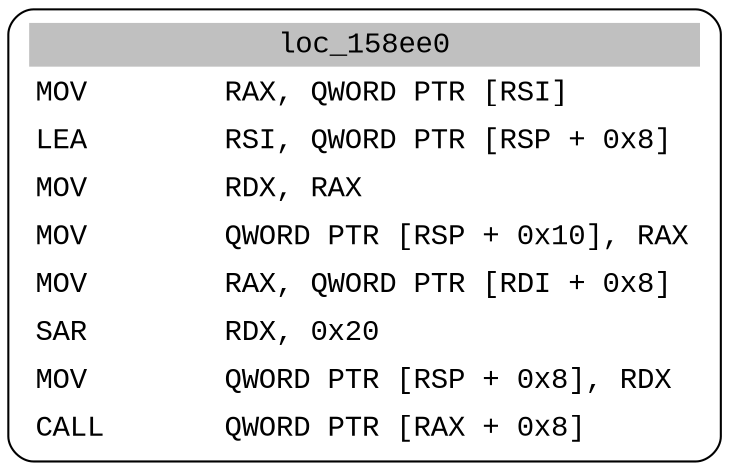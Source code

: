 digraph asm_graph {
1941 [
shape="Mrecord" fontname="Courier New"label =<<table border="0" cellborder="0" cellpadding="3"><tr><td align="center" colspan="2" bgcolor="grey">loc_158ee0</td></tr><tr><td align="left">MOV        RAX, QWORD PTR [RSI]</td></tr><tr><td align="left">LEA        RSI, QWORD PTR [RSP + 0x8]</td></tr><tr><td align="left">MOV        RDX, RAX</td></tr><tr><td align="left">MOV        QWORD PTR [RSP + 0x10], RAX</td></tr><tr><td align="left">MOV        RAX, QWORD PTR [RDI + 0x8]</td></tr><tr><td align="left">SAR        RDX, 0x20</td></tr><tr><td align="left">MOV        QWORD PTR [RSP + 0x8], RDX</td></tr><tr><td align="left">CALL       QWORD PTR [RAX + 0x8]</td></tr></table>> ];
}